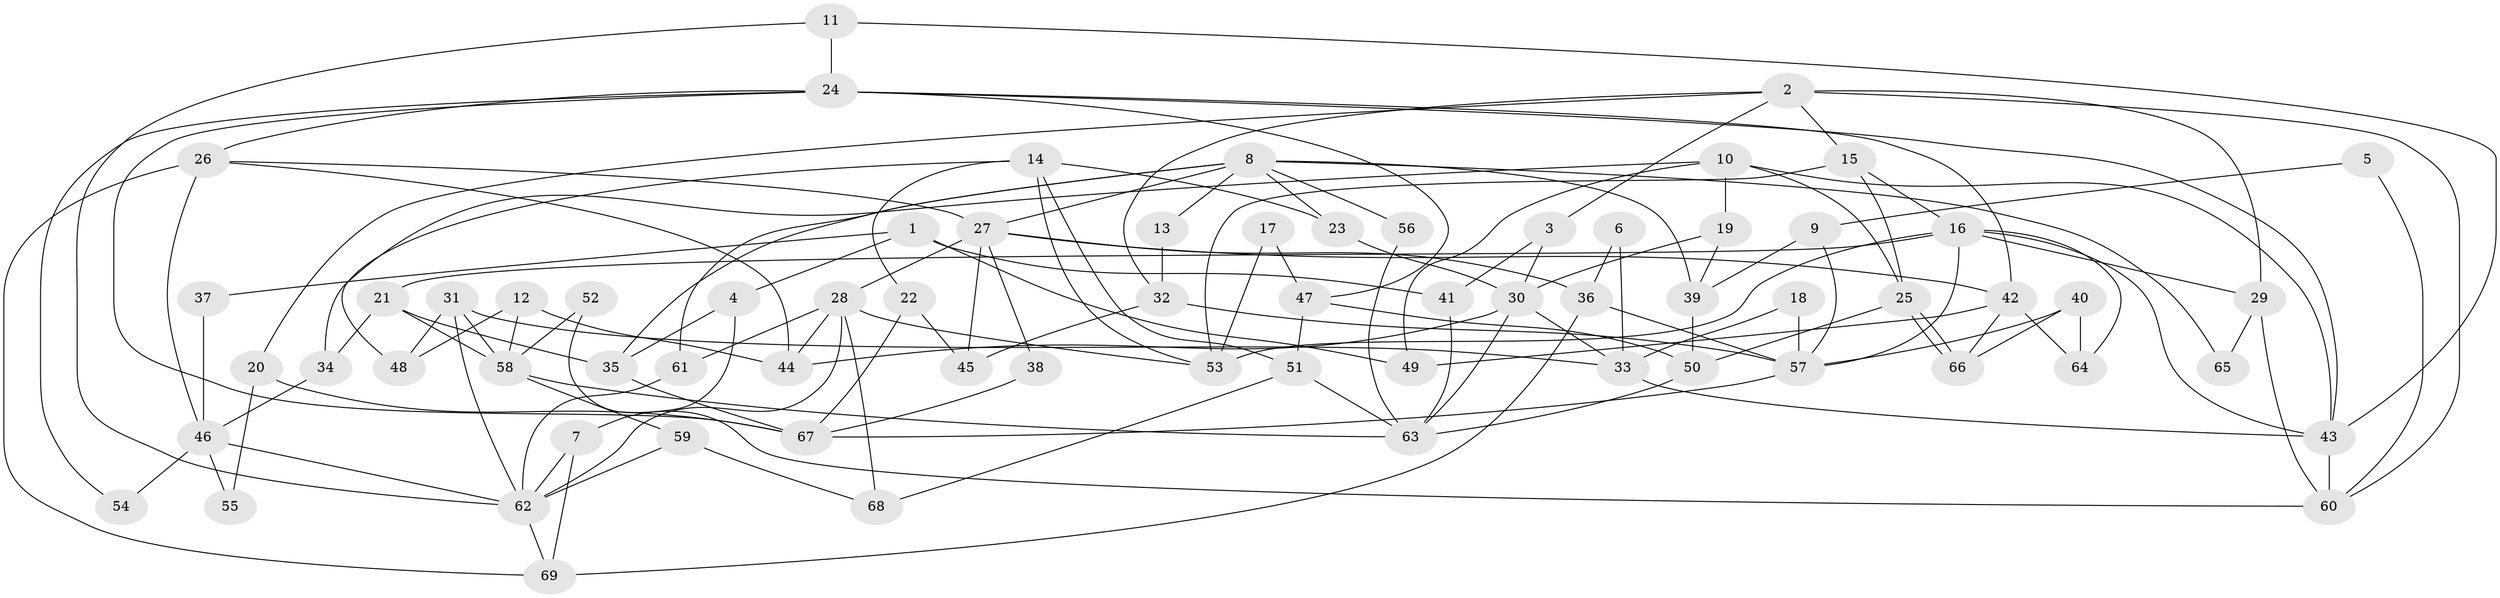 // Generated by graph-tools (version 1.1) at 2025/36/03/09/25 02:36:16]
// undirected, 69 vertices, 138 edges
graph export_dot {
graph [start="1"]
  node [color=gray90,style=filled];
  1;
  2;
  3;
  4;
  5;
  6;
  7;
  8;
  9;
  10;
  11;
  12;
  13;
  14;
  15;
  16;
  17;
  18;
  19;
  20;
  21;
  22;
  23;
  24;
  25;
  26;
  27;
  28;
  29;
  30;
  31;
  32;
  33;
  34;
  35;
  36;
  37;
  38;
  39;
  40;
  41;
  42;
  43;
  44;
  45;
  46;
  47;
  48;
  49;
  50;
  51;
  52;
  53;
  54;
  55;
  56;
  57;
  58;
  59;
  60;
  61;
  62;
  63;
  64;
  65;
  66;
  67;
  68;
  69;
  1 -- 49;
  1 -- 4;
  1 -- 37;
  1 -- 41;
  2 -- 3;
  2 -- 15;
  2 -- 20;
  2 -- 29;
  2 -- 32;
  2 -- 60;
  3 -- 30;
  3 -- 41;
  4 -- 7;
  4 -- 35;
  5 -- 9;
  5 -- 60;
  6 -- 33;
  6 -- 36;
  7 -- 62;
  7 -- 69;
  8 -- 35;
  8 -- 61;
  8 -- 13;
  8 -- 23;
  8 -- 27;
  8 -- 39;
  8 -- 56;
  8 -- 65;
  9 -- 57;
  9 -- 39;
  10 -- 34;
  10 -- 43;
  10 -- 19;
  10 -- 25;
  10 -- 49;
  11 -- 62;
  11 -- 24;
  11 -- 43;
  12 -- 44;
  12 -- 48;
  12 -- 58;
  13 -- 32;
  14 -- 53;
  14 -- 23;
  14 -- 22;
  14 -- 48;
  14 -- 51;
  15 -- 16;
  15 -- 25;
  15 -- 53;
  16 -- 64;
  16 -- 43;
  16 -- 21;
  16 -- 29;
  16 -- 53;
  16 -- 57;
  17 -- 53;
  17 -- 47;
  18 -- 57;
  18 -- 33;
  19 -- 39;
  19 -- 30;
  20 -- 67;
  20 -- 55;
  21 -- 58;
  21 -- 34;
  21 -- 35;
  22 -- 67;
  22 -- 45;
  23 -- 30;
  24 -- 47;
  24 -- 43;
  24 -- 26;
  24 -- 42;
  24 -- 54;
  24 -- 67;
  25 -- 66;
  25 -- 66;
  25 -- 50;
  26 -- 69;
  26 -- 27;
  26 -- 44;
  26 -- 46;
  27 -- 28;
  27 -- 36;
  27 -- 38;
  27 -- 42;
  27 -- 45;
  28 -- 53;
  28 -- 44;
  28 -- 61;
  28 -- 62;
  28 -- 68;
  29 -- 60;
  29 -- 65;
  30 -- 44;
  30 -- 33;
  30 -- 63;
  31 -- 33;
  31 -- 62;
  31 -- 48;
  31 -- 58;
  32 -- 45;
  32 -- 57;
  33 -- 43;
  34 -- 46;
  35 -- 67;
  36 -- 57;
  36 -- 69;
  37 -- 46;
  38 -- 67;
  39 -- 50;
  40 -- 66;
  40 -- 57;
  40 -- 64;
  41 -- 63;
  42 -- 49;
  42 -- 64;
  42 -- 66;
  43 -- 60;
  46 -- 62;
  46 -- 54;
  46 -- 55;
  47 -- 50;
  47 -- 51;
  50 -- 63;
  51 -- 63;
  51 -- 68;
  52 -- 58;
  52 -- 60;
  56 -- 63;
  57 -- 67;
  58 -- 59;
  58 -- 63;
  59 -- 68;
  59 -- 62;
  61 -- 62;
  62 -- 69;
}
